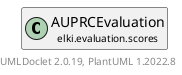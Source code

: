 @startuml
    remove .*\.(Instance|Par|Parameterizer|Factory)$
    set namespaceSeparator none
    hide empty fields
    hide empty methods

    class "<size:14>AUPRCEvaluation.Par\n<size:10>elki.evaluation.scores" as elki.evaluation.scores.AUPRCEvaluation.Par [[AUPRCEvaluation.Par.html]] {
        +make(): AUPRCEvaluation
    }

    interface "<size:14>Parameterizer\n<size:10>elki.utilities.optionhandling" as elki.utilities.optionhandling.Parameterizer [[../../utilities/optionhandling/Parameterizer.html]] {
        {abstract} +make(): Object
    }
    class "<size:14>AUPRCEvaluation\n<size:10>elki.evaluation.scores" as elki.evaluation.scores.AUPRCEvaluation [[AUPRCEvaluation.html]]

    elki.utilities.optionhandling.Parameterizer <|.. elki.evaluation.scores.AUPRCEvaluation.Par
    elki.evaluation.scores.AUPRCEvaluation +-- elki.evaluation.scores.AUPRCEvaluation.Par

    center footer UMLDoclet 2.0.19, PlantUML 1.2022.8
@enduml

